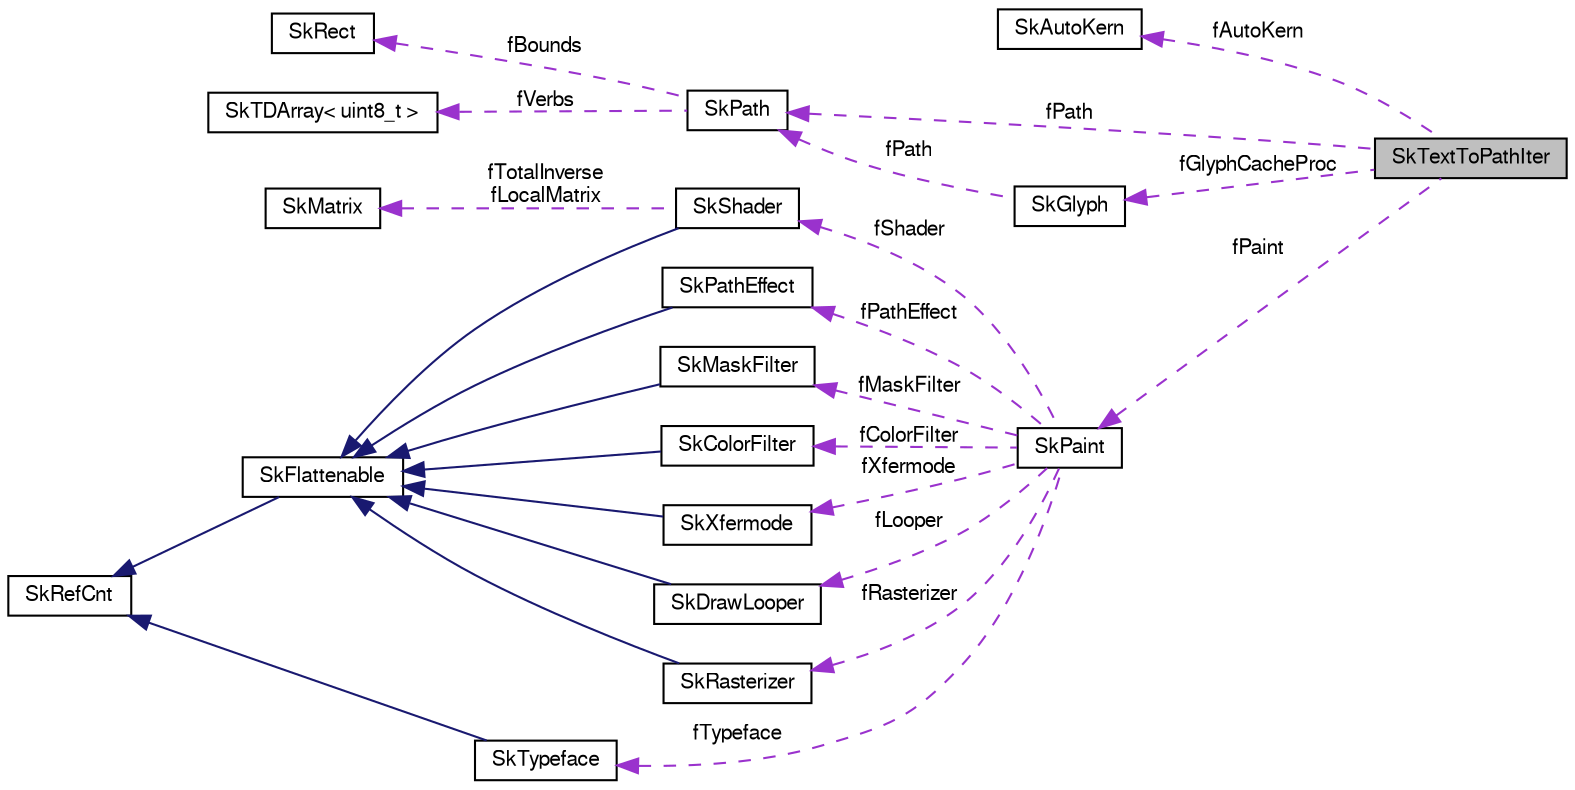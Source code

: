digraph G
{
  edge [fontname="FreeSans",fontsize="10",labelfontname="FreeSans",labelfontsize="10"];
  node [fontname="FreeSans",fontsize="10",shape=record];
  rankdir=LR;
  Node1 [label="SkTextToPathIter",height=0.2,width=0.4,color="black", fillcolor="grey75", style="filled" fontcolor="black"];
  Node2 -> Node1 [dir=back,color="darkorchid3",fontsize="10",style="dashed",label="fAutoKern",fontname="FreeSans"];
  Node2 [label="SkAutoKern",height=0.2,width=0.4,color="black", fillcolor="white", style="filled",URL="$class_sk_auto_kern.html"];
  Node3 -> Node1 [dir=back,color="darkorchid3",fontsize="10",style="dashed",label="fGlyphCacheProc",fontname="FreeSans"];
  Node3 [label="SkGlyph",height=0.2,width=0.4,color="black", fillcolor="white", style="filled",URL="$struct_sk_glyph.html"];
  Node4 -> Node3 [dir=back,color="darkorchid3",fontsize="10",style="dashed",label="fPath",fontname="FreeSans"];
  Node4 [label="SkPath",height=0.2,width=0.4,color="black", fillcolor="white", style="filled",URL="$class_sk_path.html"];
  Node5 -> Node4 [dir=back,color="darkorchid3",fontsize="10",style="dashed",label="fBounds",fontname="FreeSans"];
  Node5 [label="SkRect",height=0.2,width=0.4,color="black", fillcolor="white", style="filled",URL="$struct_sk_rect.html"];
  Node6 -> Node4 [dir=back,color="darkorchid3",fontsize="10",style="dashed",label="fVerbs",fontname="FreeSans"];
  Node6 [label="SkTDArray\< uint8_t \>",height=0.2,width=0.4,color="black", fillcolor="white", style="filled",URL="$class_sk_t_d_array.html"];
  Node4 -> Node1 [dir=back,color="darkorchid3",fontsize="10",style="dashed",label="fPath",fontname="FreeSans"];
  Node7 -> Node1 [dir=back,color="darkorchid3",fontsize="10",style="dashed",label="fPaint",fontname="FreeSans"];
  Node7 [label="SkPaint",height=0.2,width=0.4,color="black", fillcolor="white", style="filled",URL="$class_sk_paint.html"];
  Node8 -> Node7 [dir=back,color="darkorchid3",fontsize="10",style="dashed",label="fPathEffect",fontname="FreeSans"];
  Node8 [label="SkPathEffect",height=0.2,width=0.4,color="black", fillcolor="white", style="filled",URL="$class_sk_path_effect.html"];
  Node9 -> Node8 [dir=back,color="midnightblue",fontsize="10",style="solid",fontname="FreeSans"];
  Node9 [label="SkFlattenable",height=0.2,width=0.4,color="black", fillcolor="white", style="filled",URL="$class_sk_flattenable.html"];
  Node10 -> Node9 [dir=back,color="midnightblue",fontsize="10",style="solid",fontname="FreeSans"];
  Node10 [label="SkRefCnt",height=0.2,width=0.4,color="black", fillcolor="white", style="filled",URL="$class_sk_ref_cnt.html"];
  Node11 -> Node7 [dir=back,color="darkorchid3",fontsize="10",style="dashed",label="fMaskFilter",fontname="FreeSans"];
  Node11 [label="SkMaskFilter",height=0.2,width=0.4,color="black", fillcolor="white", style="filled",URL="$class_sk_mask_filter.html"];
  Node9 -> Node11 [dir=back,color="midnightblue",fontsize="10",style="solid",fontname="FreeSans"];
  Node12 -> Node7 [dir=back,color="darkorchid3",fontsize="10",style="dashed",label="fColorFilter",fontname="FreeSans"];
  Node12 [label="SkColorFilter",height=0.2,width=0.4,color="black", fillcolor="white", style="filled",URL="$class_sk_color_filter.html"];
  Node9 -> Node12 [dir=back,color="midnightblue",fontsize="10",style="solid",fontname="FreeSans"];
  Node13 -> Node7 [dir=back,color="darkorchid3",fontsize="10",style="dashed",label="fShader",fontname="FreeSans"];
  Node13 [label="SkShader",height=0.2,width=0.4,color="black", fillcolor="white", style="filled",URL="$class_sk_shader.html"];
  Node9 -> Node13 [dir=back,color="midnightblue",fontsize="10",style="solid",fontname="FreeSans"];
  Node14 -> Node13 [dir=back,color="darkorchid3",fontsize="10",style="dashed",label="fTotalInverse\nfLocalMatrix",fontname="FreeSans"];
  Node14 [label="SkMatrix",height=0.2,width=0.4,color="black", fillcolor="white", style="filled",URL="$class_sk_matrix.html"];
  Node15 -> Node7 [dir=back,color="darkorchid3",fontsize="10",style="dashed",label="fTypeface",fontname="FreeSans"];
  Node15 [label="SkTypeface",height=0.2,width=0.4,color="black", fillcolor="white", style="filled",URL="$class_sk_typeface.html"];
  Node10 -> Node15 [dir=back,color="midnightblue",fontsize="10",style="solid",fontname="FreeSans"];
  Node16 -> Node7 [dir=back,color="darkorchid3",fontsize="10",style="dashed",label="fXfermode",fontname="FreeSans"];
  Node16 [label="SkXfermode",height=0.2,width=0.4,color="black", fillcolor="white", style="filled",URL="$class_sk_xfermode.html"];
  Node9 -> Node16 [dir=back,color="midnightblue",fontsize="10",style="solid",fontname="FreeSans"];
  Node17 -> Node7 [dir=back,color="darkorchid3",fontsize="10",style="dashed",label="fLooper",fontname="FreeSans"];
  Node17 [label="SkDrawLooper",height=0.2,width=0.4,color="black", fillcolor="white", style="filled",URL="$class_sk_draw_looper.html"];
  Node9 -> Node17 [dir=back,color="midnightblue",fontsize="10",style="solid",fontname="FreeSans"];
  Node18 -> Node7 [dir=back,color="darkorchid3",fontsize="10",style="dashed",label="fRasterizer",fontname="FreeSans"];
  Node18 [label="SkRasterizer",height=0.2,width=0.4,color="black", fillcolor="white", style="filled",URL="$class_sk_rasterizer.html"];
  Node9 -> Node18 [dir=back,color="midnightblue",fontsize="10",style="solid",fontname="FreeSans"];
}
